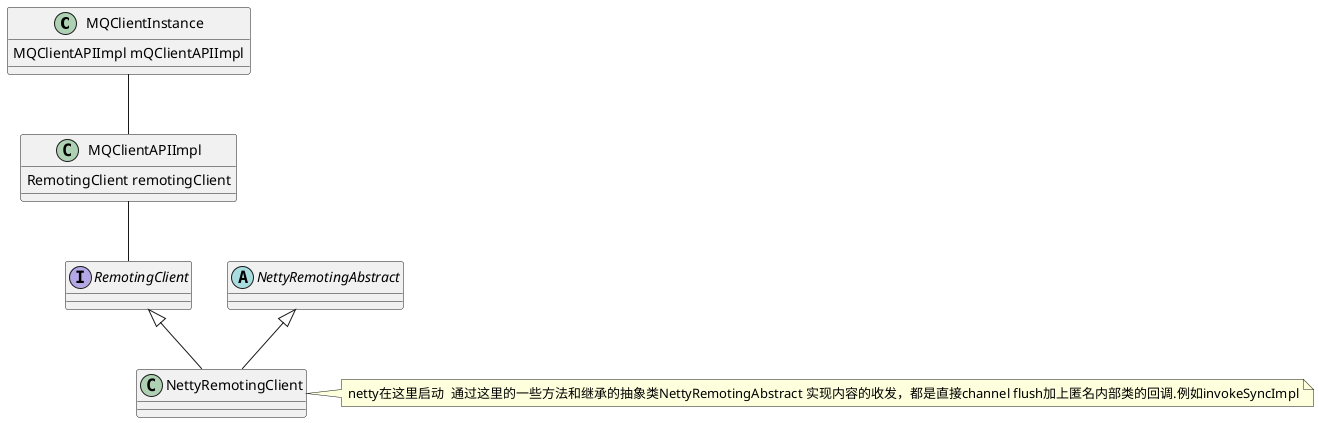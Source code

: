 @startuml


class MQClientInstance {
 MQClientAPIImpl mQClientAPIImpl
}

class MQClientAPIImpl{
RemotingClient remotingClient
}

MQClientInstance -- MQClientAPIImpl

MQClientAPIImpl -- RemotingClient

interface RemotingClient{
}

abstract class NettyRemotingAbstract{

}

class NettyRemotingClient{
}
RemotingClient<|--NettyRemotingClient
NettyRemotingAbstract <|--NettyRemotingClient

note right : netty在这里启动  通过这里的一些方法和继承的抽象类NettyRemotingAbstract 实现内容的收发，都是直接channel flush加上匿名内部类的回调.例如invokeSyncImpl
@enduml